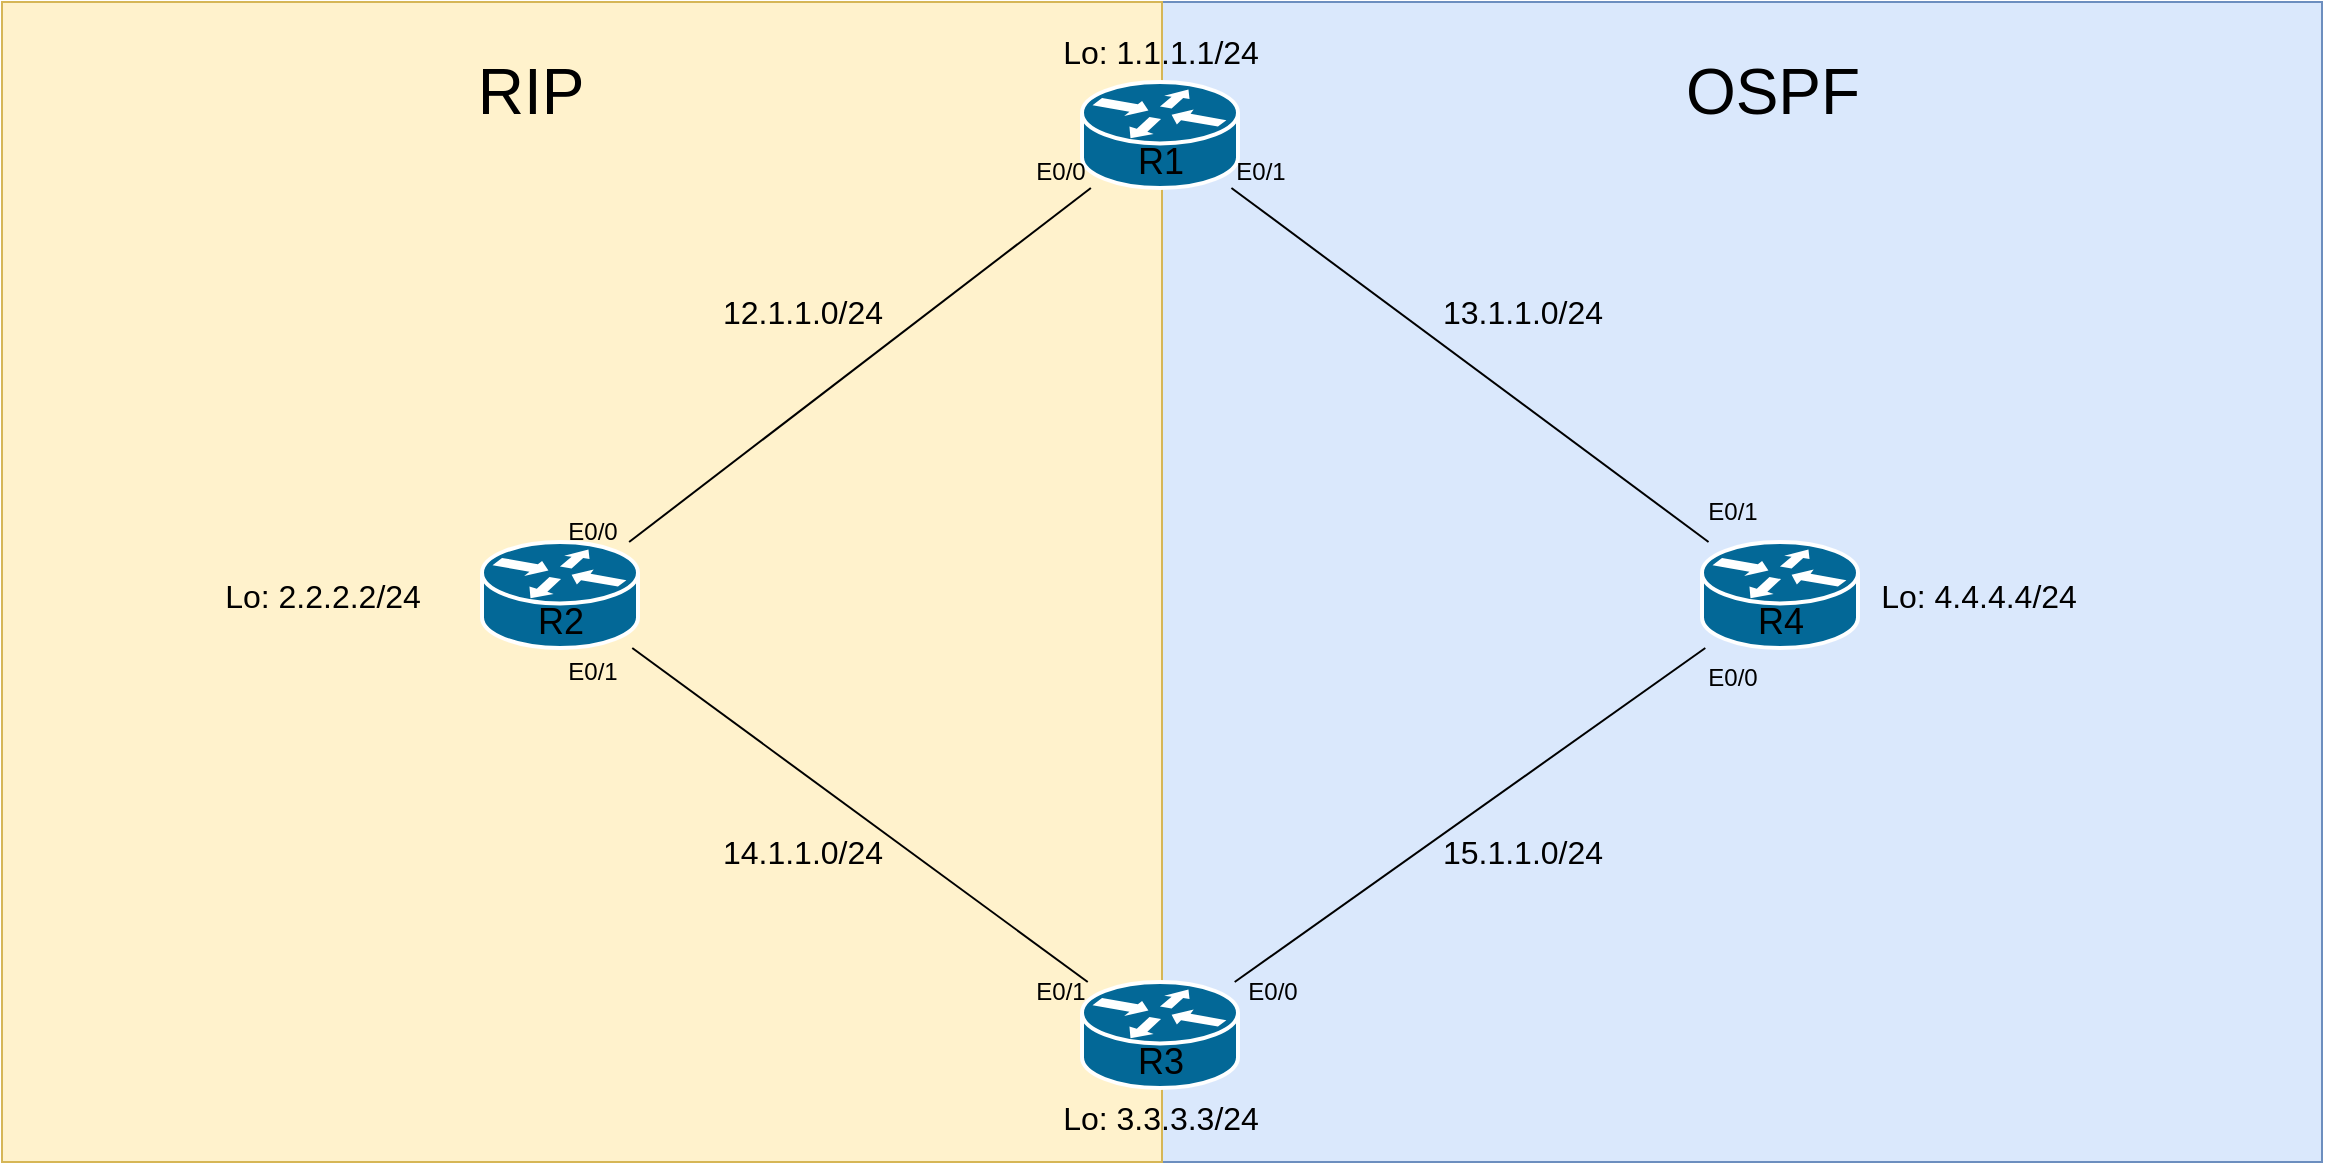 <mxfile version="21.6.8" type="device">
  <diagram id="kNCn0eWv1TOHV3h1SxTp" name="Page-1">
    <mxGraphModel dx="2268" dy="820" grid="1" gridSize="10" guides="1" tooltips="1" connect="1" arrows="1" fold="1" page="1" pageScale="1" pageWidth="850" pageHeight="1100" math="0" shadow="0">
      <root>
        <mxCell id="0" />
        <mxCell id="1" parent="0" />
        <mxCell id="Uv9L5BMe3XB-WfCxniVA-25" value="" style="whiteSpace=wrap;html=1;aspect=fixed;fillColor=#dae8fc;strokeColor=#6c8ebf;" vertex="1" parent="1">
          <mxGeometry x="470" y="60" width="580" height="580" as="geometry" />
        </mxCell>
        <mxCell id="Uv9L5BMe3XB-WfCxniVA-24" value="" style="whiteSpace=wrap;html=1;aspect=fixed;fillColor=#fff2cc;strokeColor=#d6b656;" vertex="1" parent="1">
          <mxGeometry x="-110" y="60" width="580" height="580" as="geometry" />
        </mxCell>
        <mxCell id="Uv9L5BMe3XB-WfCxniVA-1" value="" style="shape=mxgraph.cisco.routers.router;sketch=0;html=1;pointerEvents=1;dashed=0;fillColor=#036897;strokeColor=#ffffff;strokeWidth=2;verticalLabelPosition=bottom;verticalAlign=top;align=center;outlineConnect=0;" vertex="1" parent="1">
          <mxGeometry x="430" y="550" width="78" height="53" as="geometry" />
        </mxCell>
        <mxCell id="Uv9L5BMe3XB-WfCxniVA-2" value="" style="shape=mxgraph.cisco.routers.router;sketch=0;html=1;pointerEvents=1;dashed=0;fillColor=#036897;strokeColor=#ffffff;strokeWidth=2;verticalLabelPosition=bottom;verticalAlign=top;align=center;outlineConnect=0;" vertex="1" parent="1">
          <mxGeometry x="430" y="100" width="78" height="53" as="geometry" />
        </mxCell>
        <mxCell id="Uv9L5BMe3XB-WfCxniVA-3" value="" style="shape=mxgraph.cisco.routers.router;sketch=0;html=1;pointerEvents=1;dashed=0;fillColor=#036897;strokeColor=#ffffff;strokeWidth=2;verticalLabelPosition=bottom;verticalAlign=top;align=center;outlineConnect=0;" vertex="1" parent="1">
          <mxGeometry x="740" y="330" width="78" height="53" as="geometry" />
        </mxCell>
        <mxCell id="Uv9L5BMe3XB-WfCxniVA-4" value="" style="shape=mxgraph.cisco.routers.router;sketch=0;html=1;pointerEvents=1;dashed=0;fillColor=#036897;strokeColor=#ffffff;strokeWidth=2;verticalLabelPosition=bottom;verticalAlign=top;align=center;outlineConnect=0;" vertex="1" parent="1">
          <mxGeometry x="130" y="330" width="78" height="53" as="geometry" />
        </mxCell>
        <mxCell id="Uv9L5BMe3XB-WfCxniVA-5" value="" style="endArrow=none;html=1;rounded=0;" edge="1" parent="1" source="Uv9L5BMe3XB-WfCxniVA-4" target="Uv9L5BMe3XB-WfCxniVA-2">
          <mxGeometry width="50" height="50" relative="1" as="geometry">
            <mxPoint x="450" y="370" as="sourcePoint" />
            <mxPoint x="500" y="320" as="targetPoint" />
          </mxGeometry>
        </mxCell>
        <mxCell id="Uv9L5BMe3XB-WfCxniVA-6" value="" style="endArrow=none;html=1;rounded=0;" edge="1" parent="1" source="Uv9L5BMe3XB-WfCxniVA-4" target="Uv9L5BMe3XB-WfCxniVA-1">
          <mxGeometry width="50" height="50" relative="1" as="geometry">
            <mxPoint x="450" y="370" as="sourcePoint" />
            <mxPoint x="500" y="320" as="targetPoint" />
          </mxGeometry>
        </mxCell>
        <mxCell id="Uv9L5BMe3XB-WfCxniVA-7" value="" style="endArrow=none;html=1;rounded=0;" edge="1" parent="1" source="Uv9L5BMe3XB-WfCxniVA-3" target="Uv9L5BMe3XB-WfCxniVA-2">
          <mxGeometry width="50" height="50" relative="1" as="geometry">
            <mxPoint x="450" y="370" as="sourcePoint" />
            <mxPoint x="500" y="320" as="targetPoint" />
          </mxGeometry>
        </mxCell>
        <mxCell id="Uv9L5BMe3XB-WfCxniVA-8" value="" style="endArrow=none;html=1;rounded=0;" edge="1" parent="1" source="Uv9L5BMe3XB-WfCxniVA-1" target="Uv9L5BMe3XB-WfCxniVA-3">
          <mxGeometry width="50" height="50" relative="1" as="geometry">
            <mxPoint x="450" y="370" as="sourcePoint" />
            <mxPoint x="500" y="320" as="targetPoint" />
          </mxGeometry>
        </mxCell>
        <mxCell id="Uv9L5BMe3XB-WfCxniVA-9" value="&lt;font style=&quot;font-size: 18px;&quot;&gt;R1&lt;/font&gt;" style="text;html=1;align=center;verticalAlign=middle;resizable=0;points=[];autosize=1;strokeColor=none;fillColor=none;" vertex="1" parent="1">
          <mxGeometry x="444" y="120" width="50" height="40" as="geometry" />
        </mxCell>
        <mxCell id="Uv9L5BMe3XB-WfCxniVA-11" value="&lt;font style=&quot;font-size: 18px;&quot;&gt;R2&lt;/font&gt;" style="text;html=1;align=center;verticalAlign=middle;resizable=0;points=[];autosize=1;strokeColor=none;fillColor=none;" vertex="1" parent="1">
          <mxGeometry x="144" y="350" width="50" height="40" as="geometry" />
        </mxCell>
        <mxCell id="Uv9L5BMe3XB-WfCxniVA-12" value="&lt;font style=&quot;font-size: 18px;&quot;&gt;R4&lt;/font&gt;" style="text;html=1;align=center;verticalAlign=middle;resizable=0;points=[];autosize=1;strokeColor=none;fillColor=none;" vertex="1" parent="1">
          <mxGeometry x="754" y="350" width="50" height="40" as="geometry" />
        </mxCell>
        <mxCell id="Uv9L5BMe3XB-WfCxniVA-13" value="&lt;font style=&quot;font-size: 18px;&quot;&gt;R3&lt;/font&gt;" style="text;html=1;align=center;verticalAlign=middle;resizable=0;points=[];autosize=1;strokeColor=none;fillColor=none;" vertex="1" parent="1">
          <mxGeometry x="444" y="570" width="50" height="40" as="geometry" />
        </mxCell>
        <mxCell id="Uv9L5BMe3XB-WfCxniVA-14" value="E0/0" style="text;html=1;align=center;verticalAlign=middle;resizable=0;points=[];autosize=1;strokeColor=none;fillColor=none;" vertex="1" parent="1">
          <mxGeometry x="394" y="130" width="50" height="30" as="geometry" />
        </mxCell>
        <mxCell id="Uv9L5BMe3XB-WfCxniVA-15" value="E0/0" style="text;html=1;align=center;verticalAlign=middle;resizable=0;points=[];autosize=1;strokeColor=none;fillColor=none;" vertex="1" parent="1">
          <mxGeometry x="160" y="310" width="50" height="30" as="geometry" />
        </mxCell>
        <mxCell id="Uv9L5BMe3XB-WfCxniVA-16" value="E0/0" style="text;html=1;align=center;verticalAlign=middle;resizable=0;points=[];autosize=1;strokeColor=none;fillColor=none;" vertex="1" parent="1">
          <mxGeometry x="500" y="540" width="50" height="30" as="geometry" />
        </mxCell>
        <mxCell id="Uv9L5BMe3XB-WfCxniVA-17" value="E0/0" style="text;html=1;align=center;verticalAlign=middle;resizable=0;points=[];autosize=1;strokeColor=none;fillColor=none;" vertex="1" parent="1">
          <mxGeometry x="730" y="383" width="50" height="30" as="geometry" />
        </mxCell>
        <mxCell id="Uv9L5BMe3XB-WfCxniVA-18" value="E0/1" style="text;html=1;align=center;verticalAlign=middle;resizable=0;points=[];autosize=1;strokeColor=none;fillColor=none;" vertex="1" parent="1">
          <mxGeometry x="160" y="380" width="50" height="30" as="geometry" />
        </mxCell>
        <mxCell id="Uv9L5BMe3XB-WfCxniVA-19" value="E0/1" style="text;html=1;align=center;verticalAlign=middle;resizable=0;points=[];autosize=1;strokeColor=none;fillColor=none;" vertex="1" parent="1">
          <mxGeometry x="394" y="540" width="50" height="30" as="geometry" />
        </mxCell>
        <mxCell id="Uv9L5BMe3XB-WfCxniVA-20" value="E0/1" style="text;html=1;align=center;verticalAlign=middle;resizable=0;points=[];autosize=1;strokeColor=none;fillColor=none;" vertex="1" parent="1">
          <mxGeometry x="494" y="130" width="50" height="30" as="geometry" />
        </mxCell>
        <mxCell id="Uv9L5BMe3XB-WfCxniVA-23" value="E0/1" style="text;html=1;align=center;verticalAlign=middle;resizable=0;points=[];autosize=1;strokeColor=none;fillColor=none;" vertex="1" parent="1">
          <mxGeometry x="730" y="300" width="50" height="30" as="geometry" />
        </mxCell>
        <mxCell id="Uv9L5BMe3XB-WfCxniVA-26" value="&lt;font style=&quot;font-size: 16px;&quot;&gt;12.1.1.0/24&lt;/font&gt;" style="text;html=1;align=center;verticalAlign=middle;resizable=0;points=[];autosize=1;strokeColor=none;fillColor=none;" vertex="1" parent="1">
          <mxGeometry x="240" y="200" width="100" height="30" as="geometry" />
        </mxCell>
        <mxCell id="Uv9L5BMe3XB-WfCxniVA-27" value="&lt;font style=&quot;font-size: 16px;&quot;&gt;14.1.1.0/24&lt;/font&gt;" style="text;html=1;align=center;verticalAlign=middle;resizable=0;points=[];autosize=1;strokeColor=none;fillColor=none;" vertex="1" parent="1">
          <mxGeometry x="240" y="470" width="100" height="30" as="geometry" />
        </mxCell>
        <mxCell id="Uv9L5BMe3XB-WfCxniVA-28" value="&lt;font style=&quot;font-size: 16px;&quot;&gt;13.1.1.0/24&lt;/font&gt;" style="text;html=1;align=center;verticalAlign=middle;resizable=0;points=[];autosize=1;strokeColor=none;fillColor=none;" vertex="1" parent="1">
          <mxGeometry x="600" y="200" width="100" height="30" as="geometry" />
        </mxCell>
        <mxCell id="Uv9L5BMe3XB-WfCxniVA-29" value="&lt;font style=&quot;font-size: 16px;&quot;&gt;15.1.1.0/24&lt;/font&gt;" style="text;html=1;align=center;verticalAlign=middle;resizable=0;points=[];autosize=1;strokeColor=none;fillColor=none;" vertex="1" parent="1">
          <mxGeometry x="600" y="470" width="100" height="30" as="geometry" />
        </mxCell>
        <mxCell id="Uv9L5BMe3XB-WfCxniVA-30" value="&lt;font style=&quot;font-size: 16px;&quot;&gt;Lo: 1.1.1.1/24&lt;/font&gt;" style="text;html=1;align=center;verticalAlign=middle;resizable=0;points=[];autosize=1;strokeColor=none;fillColor=none;" vertex="1" parent="1">
          <mxGeometry x="409" y="70" width="120" height="30" as="geometry" />
        </mxCell>
        <mxCell id="Uv9L5BMe3XB-WfCxniVA-32" value="&lt;font style=&quot;font-size: 16px;&quot;&gt;Lo: 4.4.4.4/24&lt;/font&gt;" style="text;html=1;align=center;verticalAlign=middle;resizable=0;points=[];autosize=1;strokeColor=none;fillColor=none;" vertex="1" parent="1">
          <mxGeometry x="818" y="341.5" width="120" height="30" as="geometry" />
        </mxCell>
        <mxCell id="Uv9L5BMe3XB-WfCxniVA-33" value="&lt;font style=&quot;font-size: 16px;&quot;&gt;Lo: 3.3.3.3/24&lt;/font&gt;" style="text;html=1;align=center;verticalAlign=middle;resizable=0;points=[];autosize=1;strokeColor=none;fillColor=none;" vertex="1" parent="1">
          <mxGeometry x="409" y="603" width="120" height="30" as="geometry" />
        </mxCell>
        <mxCell id="Uv9L5BMe3XB-WfCxniVA-34" value="&lt;font style=&quot;font-size: 16px;&quot;&gt;Lo: 2.2.2.2/24&lt;/font&gt;" style="text;html=1;align=center;verticalAlign=middle;resizable=0;points=[];autosize=1;strokeColor=none;fillColor=none;" vertex="1" parent="1">
          <mxGeometry x="-10" y="341.5" width="120" height="30" as="geometry" />
        </mxCell>
        <mxCell id="Uv9L5BMe3XB-WfCxniVA-35" value="&lt;font style=&quot;font-size: 32px;&quot;&gt;RIP&lt;/font&gt;" style="text;html=1;align=center;verticalAlign=middle;resizable=0;points=[];autosize=1;strokeColor=none;fillColor=none;" vertex="1" parent="1">
          <mxGeometry x="114" y="80" width="80" height="50" as="geometry" />
        </mxCell>
        <mxCell id="Uv9L5BMe3XB-WfCxniVA-37" value="&lt;font style=&quot;font-size: 32px;&quot;&gt;OSPF&lt;/font&gt;" style="text;html=1;align=center;verticalAlign=middle;resizable=0;points=[];autosize=1;strokeColor=none;fillColor=none;" vertex="1" parent="1">
          <mxGeometry x="720" y="80" width="110" height="50" as="geometry" />
        </mxCell>
      </root>
    </mxGraphModel>
  </diagram>
</mxfile>
